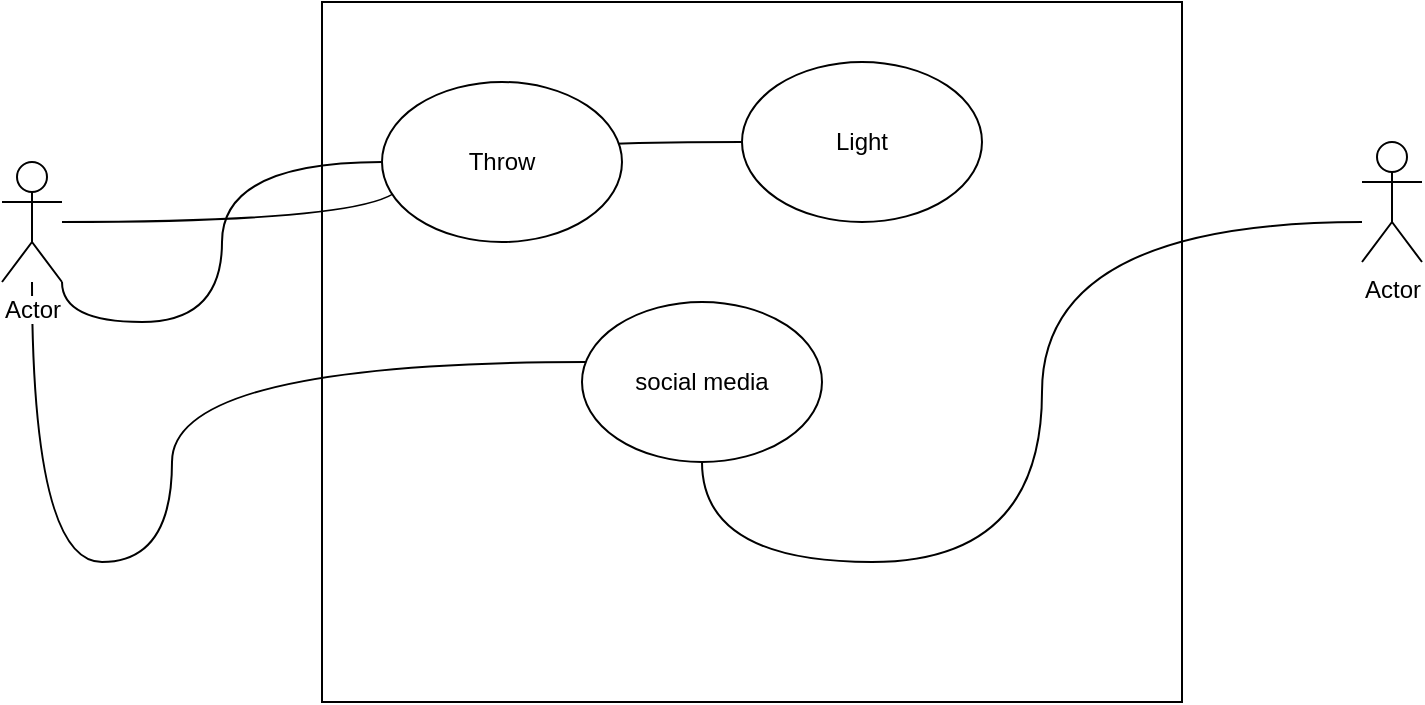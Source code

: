 <mxfile version="11.3.2" type="github" pages="1"><diagram id="KBtlPNmIJtsCqUXjZE70" name="Page-1"><mxGraphModel dx="1128" dy="719" grid="1" gridSize="10" guides="1" tooltips="1" connect="1" arrows="1" fold="1" page="1" pageScale="1" pageWidth="850" pageHeight="1100" math="0" shadow="0"><root><mxCell id="0"/><mxCell id="1" parent="0"/><mxCell id="RYuMRKro6GEpmk6KXF_x-1" value="" style="rounded=0;whiteSpace=wrap;html=1;" vertex="1" parent="1"><mxGeometry x="240" y="140" width="430" height="350" as="geometry"/></mxCell><mxCell id="RYuMRKro6GEpmk6KXF_x-7" style="edgeStyle=orthogonalEdgeStyle;orthogonalLoop=1;jettySize=auto;html=1;exitX=1;exitY=1;exitDx=0;exitDy=0;exitPerimeter=0;endArrow=none;endFill=0;curved=1;" edge="1" parent="1" source="RYuMRKro6GEpmk6KXF_x-2" target="RYuMRKro6GEpmk6KXF_x-4"><mxGeometry relative="1" as="geometry"/></mxCell><mxCell id="RYuMRKro6GEpmk6KXF_x-8" style="edgeStyle=orthogonalEdgeStyle;orthogonalLoop=1;jettySize=auto;html=1;endArrow=none;endFill=0;curved=1;" edge="1" parent="1" source="RYuMRKro6GEpmk6KXF_x-2" target="RYuMRKro6GEpmk6KXF_x-5"><mxGeometry relative="1" as="geometry"/></mxCell><mxCell id="RYuMRKro6GEpmk6KXF_x-10" style="edgeStyle=orthogonalEdgeStyle;orthogonalLoop=1;jettySize=auto;html=1;endArrow=none;endFill=0;curved=1;" edge="1" parent="1" source="RYuMRKro6GEpmk6KXF_x-2" target="RYuMRKro6GEpmk6KXF_x-6"><mxGeometry relative="1" as="geometry"><Array as="points"><mxPoint x="95" y="420"/><mxPoint x="165" y="420"/><mxPoint x="165" y="320"/></Array></mxGeometry></mxCell><mxCell id="RYuMRKro6GEpmk6KXF_x-2" value="Actor" style="shape=umlActor;verticalLabelPosition=bottom;labelBackgroundColor=#ffffff;verticalAlign=top;html=1;" vertex="1" parent="1"><mxGeometry x="80" y="220" width="30" height="60" as="geometry"/></mxCell><mxCell id="RYuMRKro6GEpmk6KXF_x-9" style="edgeStyle=orthogonalEdgeStyle;orthogonalLoop=1;jettySize=auto;html=1;endArrow=none;endFill=0;curved=1;" edge="1" parent="1" source="RYuMRKro6GEpmk6KXF_x-3" target="RYuMRKro6GEpmk6KXF_x-6"><mxGeometry relative="1" as="geometry"><Array as="points"><mxPoint x="600" y="250"/><mxPoint x="600" y="420"/></Array></mxGeometry></mxCell><mxCell id="RYuMRKro6GEpmk6KXF_x-3" value="Actor" style="shape=umlActor;verticalLabelPosition=bottom;labelBackgroundColor=#ffffff;verticalAlign=top;html=1;" vertex="1" parent="1"><mxGeometry x="760" y="210" width="30" height="60" as="geometry"/></mxCell><mxCell id="RYuMRKro6GEpmk6KXF_x-4" value="Throw" style="ellipse;whiteSpace=wrap;html=1;" vertex="1" parent="1"><mxGeometry x="270" y="180" width="120" height="80" as="geometry"/></mxCell><mxCell id="RYuMRKro6GEpmk6KXF_x-5" value="Light" style="ellipse;whiteSpace=wrap;html=1;" vertex="1" parent="1"><mxGeometry x="450" y="170" width="120" height="80" as="geometry"/></mxCell><mxCell id="RYuMRKro6GEpmk6KXF_x-6" value="social media" style="ellipse;whiteSpace=wrap;html=1;" vertex="1" parent="1"><mxGeometry x="370" y="290" width="120" height="80" as="geometry"/></mxCell></root></mxGraphModel></diagram></mxfile>